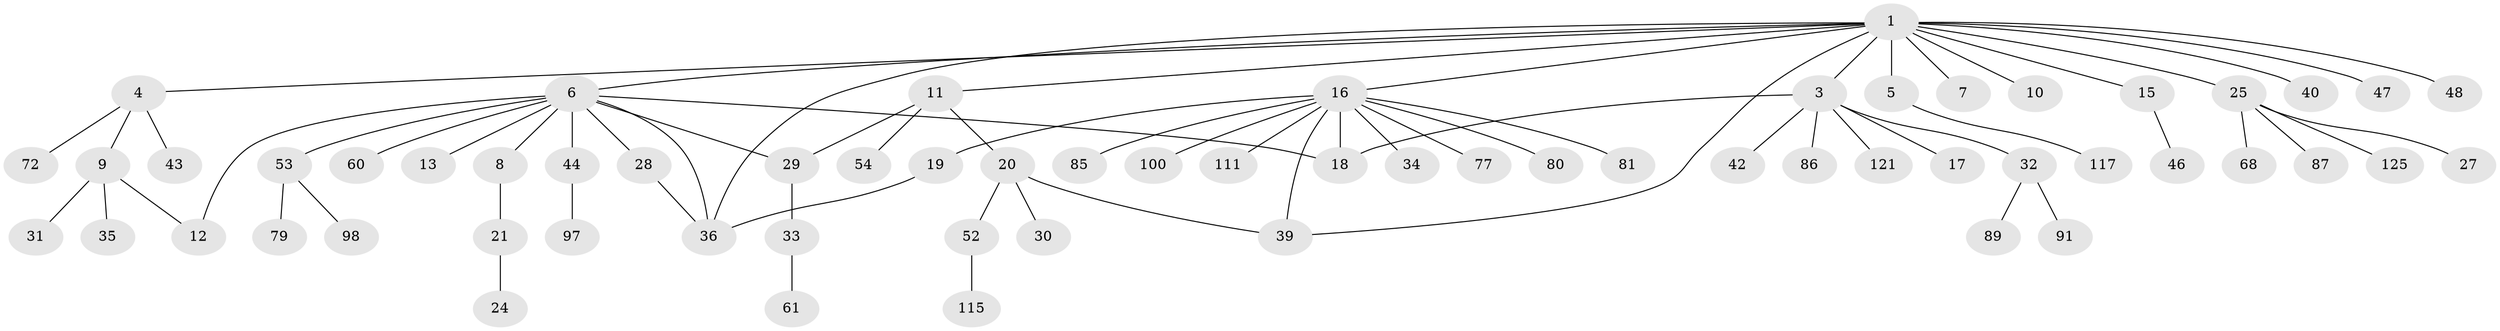// original degree distribution, {7: 0.015748031496062992, 12: 0.015748031496062992, 4: 0.047244094488188976, 2: 0.15748031496062992, 24: 0.007874015748031496, 1: 0.6377952755905512, 8: 0.007874015748031496, 5: 0.05511811023622047, 6: 0.007874015748031496, 3: 0.047244094488188976}
// Generated by graph-tools (version 1.1) at 2025/14/03/09/25 04:14:45]
// undirected, 63 vertices, 71 edges
graph export_dot {
graph [start="1"]
  node [color=gray90,style=filled];
  1 [super="+14+2"];
  3;
  4;
  5;
  6 [super="+23+41+50+73+90+70+82+102+120+101+22+37+59"];
  7;
  8;
  9 [super="+38+113+96+106"];
  10 [super="+119"];
  11 [super="+123"];
  12 [super="+67+75+109"];
  13;
  15 [super="+88+93"];
  16;
  17 [super="+92+105+62"];
  18 [super="+95+118"];
  19 [super="+51+66"];
  20 [super="+26+56+78+104"];
  21 [super="+65"];
  24;
  25;
  27;
  28 [super="+45"];
  29;
  30;
  31;
  32 [super="+49+55"];
  33;
  34 [super="+58"];
  35;
  36 [super="+99"];
  39 [super="+63"];
  40;
  42;
  43;
  44;
  46;
  47;
  48;
  52;
  53 [super="+57"];
  54;
  60;
  61;
  68;
  72;
  77;
  79;
  80;
  81;
  85;
  86;
  87;
  89;
  91;
  97;
  98;
  100;
  111;
  115;
  117;
  121;
  125;
  1 -- 3;
  1 -- 4;
  1 -- 5;
  1 -- 11;
  1 -- 16;
  1 -- 36;
  1 -- 6;
  1 -- 7;
  1 -- 39;
  1 -- 40;
  1 -- 10;
  1 -- 15;
  1 -- 47;
  1 -- 48;
  1 -- 25;
  3 -- 17;
  3 -- 18;
  3 -- 32;
  3 -- 42;
  3 -- 86;
  3 -- 121;
  4 -- 9;
  4 -- 43;
  4 -- 72;
  5 -- 117;
  6 -- 8;
  6 -- 12;
  6 -- 13;
  6 -- 18;
  6 -- 28;
  6 -- 29;
  6 -- 36;
  6 -- 44;
  6 -- 53;
  6 -- 60;
  8 -- 21;
  9 -- 12;
  9 -- 31;
  9 -- 35;
  11 -- 20;
  11 -- 29;
  11 -- 54;
  15 -- 46;
  16 -- 18 [weight=2];
  16 -- 19;
  16 -- 34;
  16 -- 77;
  16 -- 80;
  16 -- 81;
  16 -- 85;
  16 -- 100;
  16 -- 111;
  16 -- 39;
  19 -- 36;
  20 -- 30;
  20 -- 52;
  20 -- 39;
  21 -- 24;
  25 -- 27;
  25 -- 68;
  25 -- 87;
  25 -- 125;
  28 -- 36;
  29 -- 33;
  32 -- 89;
  32 -- 91;
  33 -- 61;
  44 -- 97;
  52 -- 115;
  53 -- 79;
  53 -- 98;
}
